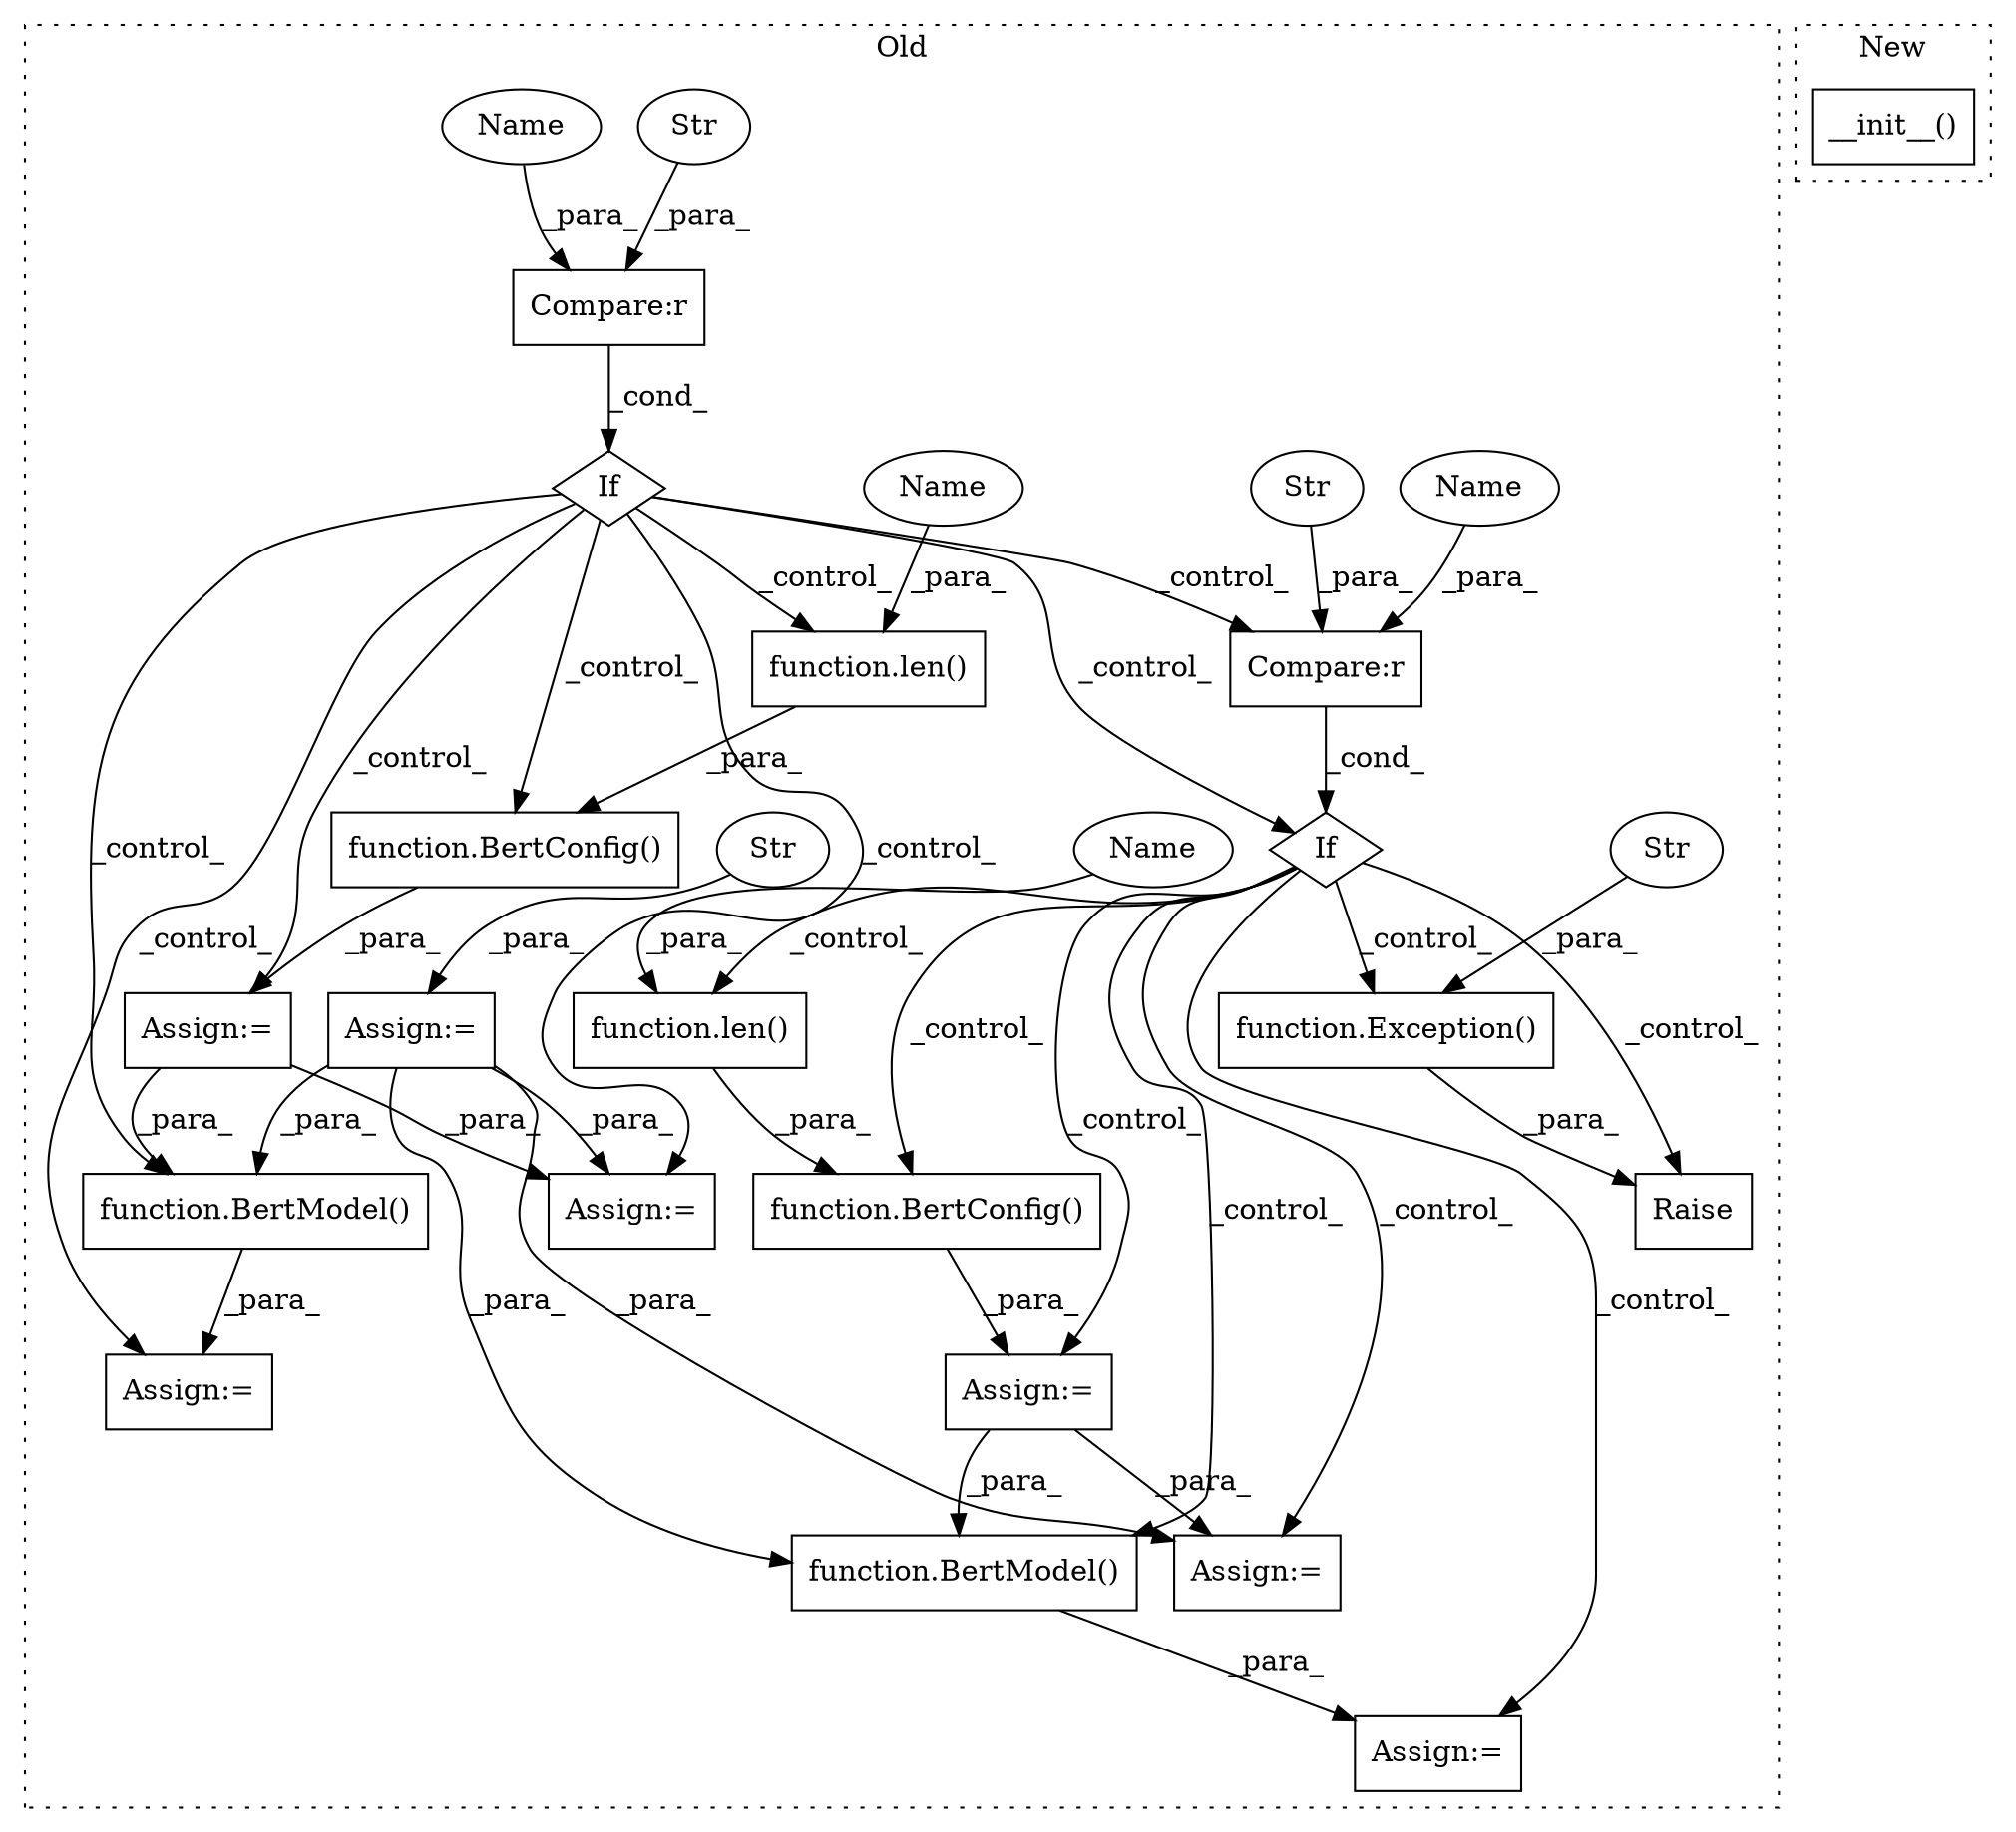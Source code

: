 digraph G {
subgraph cluster0 {
1 [label="function.BertConfig()" a="75" s="596,619" l="11,1" shape="box"];
3 [label="If" a="96" s="424" l="3" shape="diamond"];
4 [label="function.Exception()" a="75" s="1241,1267" l="10,1" shape="box"];
5 [label="If" a="96" s="827" l="0" shape="diamond"];
6 [label="Compare:r" a="40" s="827" l="20" shape="box"];
7 [label="Compare:r" a="40" s="427" l="23" shape="box"];
8 [label="Str" a="66" s="1251" l="16" shape="ellipse"];
9 [label="Str" a="66" s="441" l="9" shape="ellipse"];
10 [label="Str" a="66" s="841" l="6" shape="ellipse"];
11 [label="Raise" a="91" s="1235" l="6" shape="box"];
12 [label="function.BertConfig()" a="75" s="990,1013" l="11,1" shape="box"];
13 [label="Assign:=" a="68" s="1036" l="3" shape="box"];
14 [label="Assign:=" a="68" s="410" l="3" shape="box"];
15 [label="Str" a="66" s="413" l="2" shape="ellipse"];
16 [label="Assign:=" a="68" s="987" l="3" shape="box"];
17 [label="Assign:=" a="68" s="593" l="3" shape="box"];
18 [label="Assign:=" a="68" s="642" l="3" shape="box"];
19 [label="function.BertModel()" a="75" s="1039,1055" l="10,1" shape="box"];
20 [label="function.len()" a="75" s="1001,1012" l="4,1" shape="box"];
21 [label="function.len()" a="75" s="607,618" l="4,1" shape="box"];
22 [label="function.BertModel()" a="75" s="645,661" l="10,1" shape="box"];
23 [label="Assign:=" a="68" s="1084" l="3" shape="box"];
24 [label="Assign:=" a="68" s="759" l="3" shape="box"];
25 [label="Name" a="87" s="611" l="7" shape="ellipse"];
26 [label="Name" a="87" s="1005" l="7" shape="ellipse"];
27 [label="Name" a="87" s="827" l="10" shape="ellipse"];
28 [label="Name" a="87" s="427" l="10" shape="ellipse"];
label = "Old";
style="dotted";
}
subgraph cluster1 {
2 [label="__init__()" a="75" s="300" l="80" shape="box"];
label = "New";
style="dotted";
}
1 -> 17 [label="_para_"];
3 -> 18 [label="_control_"];
3 -> 1 [label="_control_"];
3 -> 21 [label="_control_"];
3 -> 5 [label="_control_"];
3 -> 6 [label="_control_"];
3 -> 22 [label="_control_"];
3 -> 24 [label="_control_"];
3 -> 17 [label="_control_"];
4 -> 11 [label="_para_"];
5 -> 20 [label="_control_"];
5 -> 4 [label="_control_"];
5 -> 13 [label="_control_"];
5 -> 12 [label="_control_"];
5 -> 23 [label="_control_"];
5 -> 11 [label="_control_"];
5 -> 16 [label="_control_"];
5 -> 19 [label="_control_"];
6 -> 5 [label="_cond_"];
7 -> 3 [label="_cond_"];
8 -> 4 [label="_para_"];
9 -> 7 [label="_para_"];
10 -> 6 [label="_para_"];
12 -> 16 [label="_para_"];
14 -> 24 [label="_para_"];
14 -> 22 [label="_para_"];
14 -> 19 [label="_para_"];
14 -> 23 [label="_para_"];
15 -> 14 [label="_para_"];
16 -> 23 [label="_para_"];
16 -> 19 [label="_para_"];
17 -> 24 [label="_para_"];
17 -> 22 [label="_para_"];
19 -> 13 [label="_para_"];
20 -> 12 [label="_para_"];
21 -> 1 [label="_para_"];
22 -> 18 [label="_para_"];
25 -> 21 [label="_para_"];
26 -> 20 [label="_para_"];
27 -> 6 [label="_para_"];
28 -> 7 [label="_para_"];
}